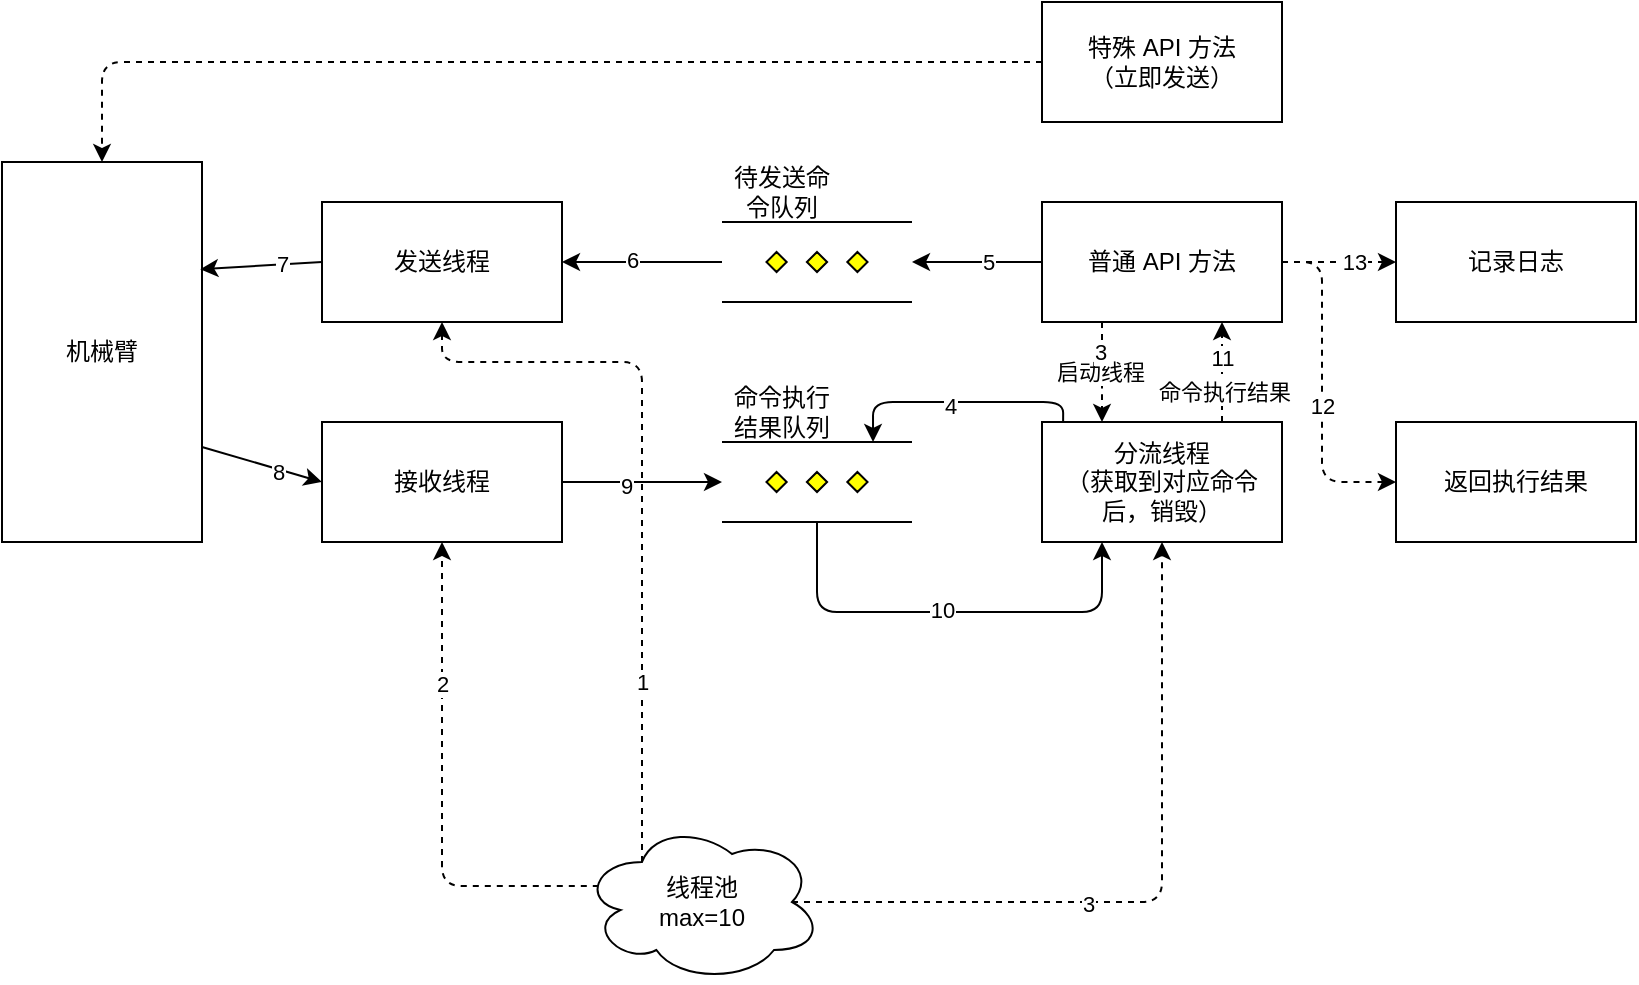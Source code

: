 <mxfile>
    <diagram name="机械臂 SDK 架构设计" id="cWeSO2R8dqejZjP1Uhjs">
        <mxGraphModel dx="932" dy="779" grid="1" gridSize="10" guides="1" tooltips="1" connect="1" arrows="1" fold="1" page="1" pageScale="1" pageWidth="827" pageHeight="1169" math="0" shadow="0">
            <root>
                <mxCell id="0"/>
                <mxCell id="1" parent="0"/>
                <mxCell id="51" style="edgeStyle=none;html=1;exitX=1;exitY=0.75;exitDx=0;exitDy=0;entryX=0;entryY=0.5;entryDx=0;entryDy=0;" edge="1" parent="1" source="w8OvC5nOUsKnwhSLU0jy-1" target="w8OvC5nOUsKnwhSLU0jy-4">
                    <mxGeometry relative="1" as="geometry"/>
                </mxCell>
                <mxCell id="53" value="8" style="edgeLabel;html=1;align=center;verticalAlign=middle;resizable=0;points=[];" vertex="1" connectable="0" parent="51">
                    <mxGeometry x="0.279" y="-1" relative="1" as="geometry">
                        <mxPoint as="offset"/>
                    </mxGeometry>
                </mxCell>
                <mxCell id="w8OvC5nOUsKnwhSLU0jy-1" value="机械臂" style="rounded=0;whiteSpace=wrap;html=1;" parent="1" vertex="1">
                    <mxGeometry x="10" y="175" width="100" height="190" as="geometry"/>
                </mxCell>
                <mxCell id="10" style="edgeStyle=orthogonalEdgeStyle;html=1;exitX=0;exitY=0.5;exitDx=0;exitDy=0;exitPerimeter=0;entryX=1;entryY=0.5;entryDx=0;entryDy=0;" parent="1" source="w8OvC5nOUsKnwhSLU0jy-2" target="w8OvC5nOUsKnwhSLU0jy-3" edge="1">
                    <mxGeometry relative="1" as="geometry"/>
                </mxCell>
                <mxCell id="49" value="6" style="edgeLabel;html=1;align=center;verticalAlign=middle;resizable=0;points=[];" vertex="1" connectable="0" parent="10">
                    <mxGeometry x="0.125" y="-1" relative="1" as="geometry">
                        <mxPoint as="offset"/>
                    </mxGeometry>
                </mxCell>
                <mxCell id="w8OvC5nOUsKnwhSLU0jy-2" value="" style="verticalLabelPosition=bottom;verticalAlign=top;html=1;shape=mxgraph.flowchart.parallel_mode;pointerEvents=1" parent="1" vertex="1">
                    <mxGeometry x="370" y="205.0" width="95" height="40" as="geometry"/>
                </mxCell>
                <mxCell id="50" style="edgeStyle=none;html=1;exitX=0;exitY=0.5;exitDx=0;exitDy=0;entryX=0.991;entryY=0.282;entryDx=0;entryDy=0;entryPerimeter=0;" edge="1" parent="1" source="w8OvC5nOUsKnwhSLU0jy-3" target="w8OvC5nOUsKnwhSLU0jy-1">
                    <mxGeometry relative="1" as="geometry"/>
                </mxCell>
                <mxCell id="52" value="7" style="edgeLabel;html=1;align=center;verticalAlign=middle;resizable=0;points=[];" vertex="1" connectable="0" parent="50">
                    <mxGeometry x="-0.331" relative="1" as="geometry">
                        <mxPoint as="offset"/>
                    </mxGeometry>
                </mxCell>
                <mxCell id="w8OvC5nOUsKnwhSLU0jy-3" value="发送线程" style="rounded=0;whiteSpace=wrap;html=1;" parent="1" vertex="1">
                    <mxGeometry x="170" y="195" width="120" height="60" as="geometry"/>
                </mxCell>
                <mxCell id="7" style="edgeStyle=orthogonalEdgeStyle;html=1;exitX=1;exitY=0.5;exitDx=0;exitDy=0;entryX=0;entryY=0.5;entryDx=0;entryDy=0;entryPerimeter=0;" parent="1" source="w8OvC5nOUsKnwhSLU0jy-4" target="w8OvC5nOUsKnwhSLU0jy-6" edge="1">
                    <mxGeometry relative="1" as="geometry"/>
                </mxCell>
                <mxCell id="54" value="9" style="edgeLabel;html=1;align=center;verticalAlign=middle;resizable=0;points=[];" vertex="1" connectable="0" parent="7">
                    <mxGeometry x="-0.217" y="-2" relative="1" as="geometry">
                        <mxPoint as="offset"/>
                    </mxGeometry>
                </mxCell>
                <mxCell id="w8OvC5nOUsKnwhSLU0jy-4" value="接收线程" style="rounded=0;whiteSpace=wrap;html=1;" parent="1" vertex="1">
                    <mxGeometry x="170" y="305" width="120" height="60" as="geometry"/>
                </mxCell>
                <mxCell id="57" style="edgeStyle=orthogonalEdgeStyle;html=1;exitX=0.5;exitY=1;exitDx=0;exitDy=0;exitPerimeter=0;entryX=0.25;entryY=1;entryDx=0;entryDy=0;" edge="1" parent="1" source="w8OvC5nOUsKnwhSLU0jy-6" target="13">
                    <mxGeometry relative="1" as="geometry">
                        <Array as="points">
                            <mxPoint x="418" y="400"/>
                            <mxPoint x="560" y="400"/>
                        </Array>
                    </mxGeometry>
                </mxCell>
                <mxCell id="58" value="10" style="edgeLabel;html=1;align=center;verticalAlign=middle;resizable=0;points=[];" vertex="1" connectable="0" parent="57">
                    <mxGeometry x="-0.036" y="1" relative="1" as="geometry">
                        <mxPoint as="offset"/>
                    </mxGeometry>
                </mxCell>
                <mxCell id="w8OvC5nOUsKnwhSLU0jy-6" value="" style="verticalLabelPosition=bottom;verticalAlign=top;html=1;shape=mxgraph.flowchart.parallel_mode;pointerEvents=1" parent="1" vertex="1">
                    <mxGeometry x="370" y="315.0" width="95" height="40" as="geometry"/>
                </mxCell>
                <mxCell id="12" style="edgeStyle=orthogonalEdgeStyle;html=1;exitX=0;exitY=0.5;exitDx=0;exitDy=0;entryX=1;entryY=0.5;entryDx=0;entryDy=0;entryPerimeter=0;" parent="1" source="11" target="w8OvC5nOUsKnwhSLU0jy-2" edge="1">
                    <mxGeometry relative="1" as="geometry"/>
                </mxCell>
                <mxCell id="48" value="5" style="edgeLabel;html=1;align=center;verticalAlign=middle;resizable=0;points=[];" vertex="1" connectable="0" parent="12">
                    <mxGeometry x="-0.159" relative="1" as="geometry">
                        <mxPoint as="offset"/>
                    </mxGeometry>
                </mxCell>
                <mxCell id="33" style="edgeStyle=orthogonalEdgeStyle;html=1;exitX=1;exitY=0.5;exitDx=0;exitDy=0;entryX=0;entryY=0.5;entryDx=0;entryDy=0;dashed=1;" parent="1" source="11" target="31" edge="1">
                    <mxGeometry relative="1" as="geometry"/>
                </mxCell>
                <mxCell id="61" value="13" style="edgeLabel;html=1;align=center;verticalAlign=middle;resizable=0;points=[];" vertex="1" connectable="0" parent="33">
                    <mxGeometry x="0.238" relative="1" as="geometry">
                        <mxPoint as="offset"/>
                    </mxGeometry>
                </mxCell>
                <mxCell id="34" style="edgeStyle=orthogonalEdgeStyle;html=1;exitX=1;exitY=0.5;exitDx=0;exitDy=0;entryX=0;entryY=0.5;entryDx=0;entryDy=0;dashed=1;" parent="1" source="11" target="32" edge="1">
                    <mxGeometry relative="1" as="geometry">
                        <Array as="points">
                            <mxPoint x="670" y="225"/>
                            <mxPoint x="670" y="335"/>
                        </Array>
                    </mxGeometry>
                </mxCell>
                <mxCell id="60" value="12" style="edgeLabel;html=1;align=center;verticalAlign=middle;resizable=0;points=[];" vertex="1" connectable="0" parent="34">
                    <mxGeometry x="0.099" relative="1" as="geometry">
                        <mxPoint as="offset"/>
                    </mxGeometry>
                </mxCell>
                <mxCell id="11" value="普通 API 方法" style="rounded=0;whiteSpace=wrap;html=1;" parent="1" vertex="1">
                    <mxGeometry x="530" y="195" width="120" height="60" as="geometry"/>
                </mxCell>
                <mxCell id="20" style="edgeStyle=orthogonalEdgeStyle;html=1;exitX=0.75;exitY=0;exitDx=0;exitDy=0;entryX=0.75;entryY=1;entryDx=0;entryDy=0;dashed=1;" parent="1" source="13" target="11" edge="1">
                    <mxGeometry relative="1" as="geometry"/>
                </mxCell>
                <mxCell id="21" value="命令执行结果" style="edgeLabel;html=1;align=center;verticalAlign=middle;resizable=0;points=[];" parent="20" vertex="1" connectable="0">
                    <mxGeometry x="-0.152" y="-1" relative="1" as="geometry">
                        <mxPoint y="6" as="offset"/>
                    </mxGeometry>
                </mxCell>
                <mxCell id="59" value="11" style="edgeLabel;html=1;align=center;verticalAlign=middle;resizable=0;points=[];" vertex="1" connectable="0" parent="20">
                    <mxGeometry x="0.303" relative="1" as="geometry">
                        <mxPoint as="offset"/>
                    </mxGeometry>
                </mxCell>
                <mxCell id="55" style="edgeStyle=orthogonalEdgeStyle;html=1;exitX=0.088;exitY=0.014;exitDx=0;exitDy=0;entryX=0.795;entryY=0;entryDx=0;entryDy=0;entryPerimeter=0;exitPerimeter=0;" edge="1" parent="1" source="13" target="w8OvC5nOUsKnwhSLU0jy-6">
                    <mxGeometry relative="1" as="geometry"/>
                </mxCell>
                <mxCell id="56" value="4" style="edgeLabel;html=1;align=center;verticalAlign=middle;resizable=0;points=[];" vertex="1" connectable="0" parent="55">
                    <mxGeometry x="0.073" y="2" relative="1" as="geometry">
                        <mxPoint as="offset"/>
                    </mxGeometry>
                </mxCell>
                <mxCell id="13" value="分流线程&lt;br&gt;（获取到对应命令后，销毁）" style="whiteSpace=wrap;html=1;rounded=0;" parent="1" vertex="1">
                    <mxGeometry x="530" y="305" width="120" height="60" as="geometry"/>
                </mxCell>
                <mxCell id="17" value="待发送命令队列" style="text;html=1;strokeColor=none;fillColor=none;align=center;verticalAlign=middle;whiteSpace=wrap;rounded=0;" parent="1" vertex="1">
                    <mxGeometry x="370" y="175" width="60" height="30" as="geometry"/>
                </mxCell>
                <mxCell id="18" value="" style="edgeStyle=orthogonalEdgeStyle;html=1;dashed=1;exitX=0.25;exitY=1;exitDx=0;exitDy=0;entryX=0.25;entryY=0;entryDx=0;entryDy=0;" parent="1" source="11" target="13" edge="1">
                    <mxGeometry relative="1" as="geometry">
                        <mxPoint x="590" y="255" as="sourcePoint"/>
                        <mxPoint x="590" y="305" as="targetPoint"/>
                        <Array as="points">
                            <mxPoint x="560" y="285"/>
                            <mxPoint x="560" y="285"/>
                        </Array>
                    </mxGeometry>
                </mxCell>
                <mxCell id="19" value="启动线程" style="edgeLabel;html=1;align=center;verticalAlign=middle;resizable=0;points=[];" parent="18" vertex="1" connectable="0">
                    <mxGeometry x="-0.2" y="-1" relative="1" as="geometry">
                        <mxPoint y="5" as="offset"/>
                    </mxGeometry>
                </mxCell>
                <mxCell id="46" value="3" style="edgeLabel;html=1;align=center;verticalAlign=middle;resizable=0;points=[];" vertex="1" connectable="0" parent="18">
                    <mxGeometry x="-0.736" y="-1" relative="1" as="geometry">
                        <mxPoint y="8" as="offset"/>
                    </mxGeometry>
                </mxCell>
                <mxCell id="24" style="edgeStyle=orthogonalEdgeStyle;html=1;exitX=0;exitY=0.5;exitDx=0;exitDy=0;entryX=0.5;entryY=0;entryDx=0;entryDy=0;dashed=1;" parent="1" source="23" target="w8OvC5nOUsKnwhSLU0jy-1" edge="1">
                    <mxGeometry relative="1" as="geometry"/>
                </mxCell>
                <mxCell id="23" value="特殊 API 方法&lt;br&gt;（立即发送）" style="rounded=0;whiteSpace=wrap;html=1;" parent="1" vertex="1">
                    <mxGeometry x="530" y="95" width="120" height="60" as="geometry"/>
                </mxCell>
                <mxCell id="28" style="edgeStyle=orthogonalEdgeStyle;html=1;exitX=0.25;exitY=0.25;exitDx=0;exitDy=0;exitPerimeter=0;dashed=1;" parent="1" source="26" edge="1">
                    <mxGeometry relative="1" as="geometry">
                        <mxPoint x="230" y="255" as="targetPoint"/>
                        <Array as="points">
                            <mxPoint x="330" y="275"/>
                            <mxPoint x="230" y="275"/>
                        </Array>
                    </mxGeometry>
                </mxCell>
                <mxCell id="35" value="1" style="edgeLabel;html=1;align=center;verticalAlign=middle;resizable=0;points=[];" vertex="1" connectable="0" parent="28">
                    <mxGeometry x="-0.513" relative="1" as="geometry">
                        <mxPoint as="offset"/>
                    </mxGeometry>
                </mxCell>
                <mxCell id="27" style="edgeStyle=orthogonalEdgeStyle;html=1;exitX=0.07;exitY=0.4;exitDx=0;exitDy=0;exitPerimeter=0;entryX=0.5;entryY=1;entryDx=0;entryDy=0;dashed=1;" parent="1" source="26" target="w8OvC5nOUsKnwhSLU0jy-4" edge="1">
                    <mxGeometry relative="1" as="geometry"/>
                </mxCell>
                <mxCell id="36" value="2" style="edgeLabel;html=1;align=center;verticalAlign=middle;resizable=0;points=[];" vertex="1" connectable="0" parent="27">
                    <mxGeometry x="0.433" relative="1" as="geometry">
                        <mxPoint as="offset"/>
                    </mxGeometry>
                </mxCell>
                <mxCell id="29" style="edgeStyle=orthogonalEdgeStyle;html=1;exitX=0.875;exitY=0.5;exitDx=0;exitDy=0;exitPerimeter=0;entryX=0.5;entryY=1;entryDx=0;entryDy=0;dashed=1;" parent="1" source="26" target="13" edge="1">
                    <mxGeometry relative="1" as="geometry"/>
                </mxCell>
                <mxCell id="62" value="3" style="edgeLabel;html=1;align=center;verticalAlign=middle;resizable=0;points=[];" vertex="1" connectable="0" parent="29">
                    <mxGeometry x="-0.189" y="-1" relative="1" as="geometry">
                        <mxPoint as="offset"/>
                    </mxGeometry>
                </mxCell>
                <mxCell id="26" value="线程池&lt;br&gt;max=10" style="ellipse;shape=cloud;whiteSpace=wrap;html=1;" parent="1" vertex="1">
                    <mxGeometry x="300" y="505" width="120" height="80" as="geometry"/>
                </mxCell>
                <mxCell id="30" value="命令执行结果队列" style="text;html=1;strokeColor=none;fillColor=none;align=center;verticalAlign=middle;whiteSpace=wrap;rounded=0;" parent="1" vertex="1">
                    <mxGeometry x="370" y="285" width="60" height="30" as="geometry"/>
                </mxCell>
                <mxCell id="31" value="记录日志" style="rounded=0;whiteSpace=wrap;html=1;" parent="1" vertex="1">
                    <mxGeometry x="707" y="195" width="120" height="60" as="geometry"/>
                </mxCell>
                <mxCell id="32" value="返回执行结果" style="rounded=0;whiteSpace=wrap;html=1;" parent="1" vertex="1">
                    <mxGeometry x="707" y="305" width="120" height="60" as="geometry"/>
                </mxCell>
            </root>
        </mxGraphModel>
    </diagram>
</mxfile>